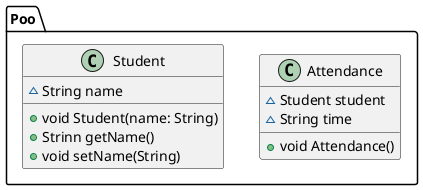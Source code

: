 @startuml
class Poo.Attendance {
   ~ Student student
   ~ String time
   + void Attendance()
}

class Poo.Student {
   ~ String name
   + void Student(name: String)
   + Strinn getName()
   + void setName(String)
}
@enduml